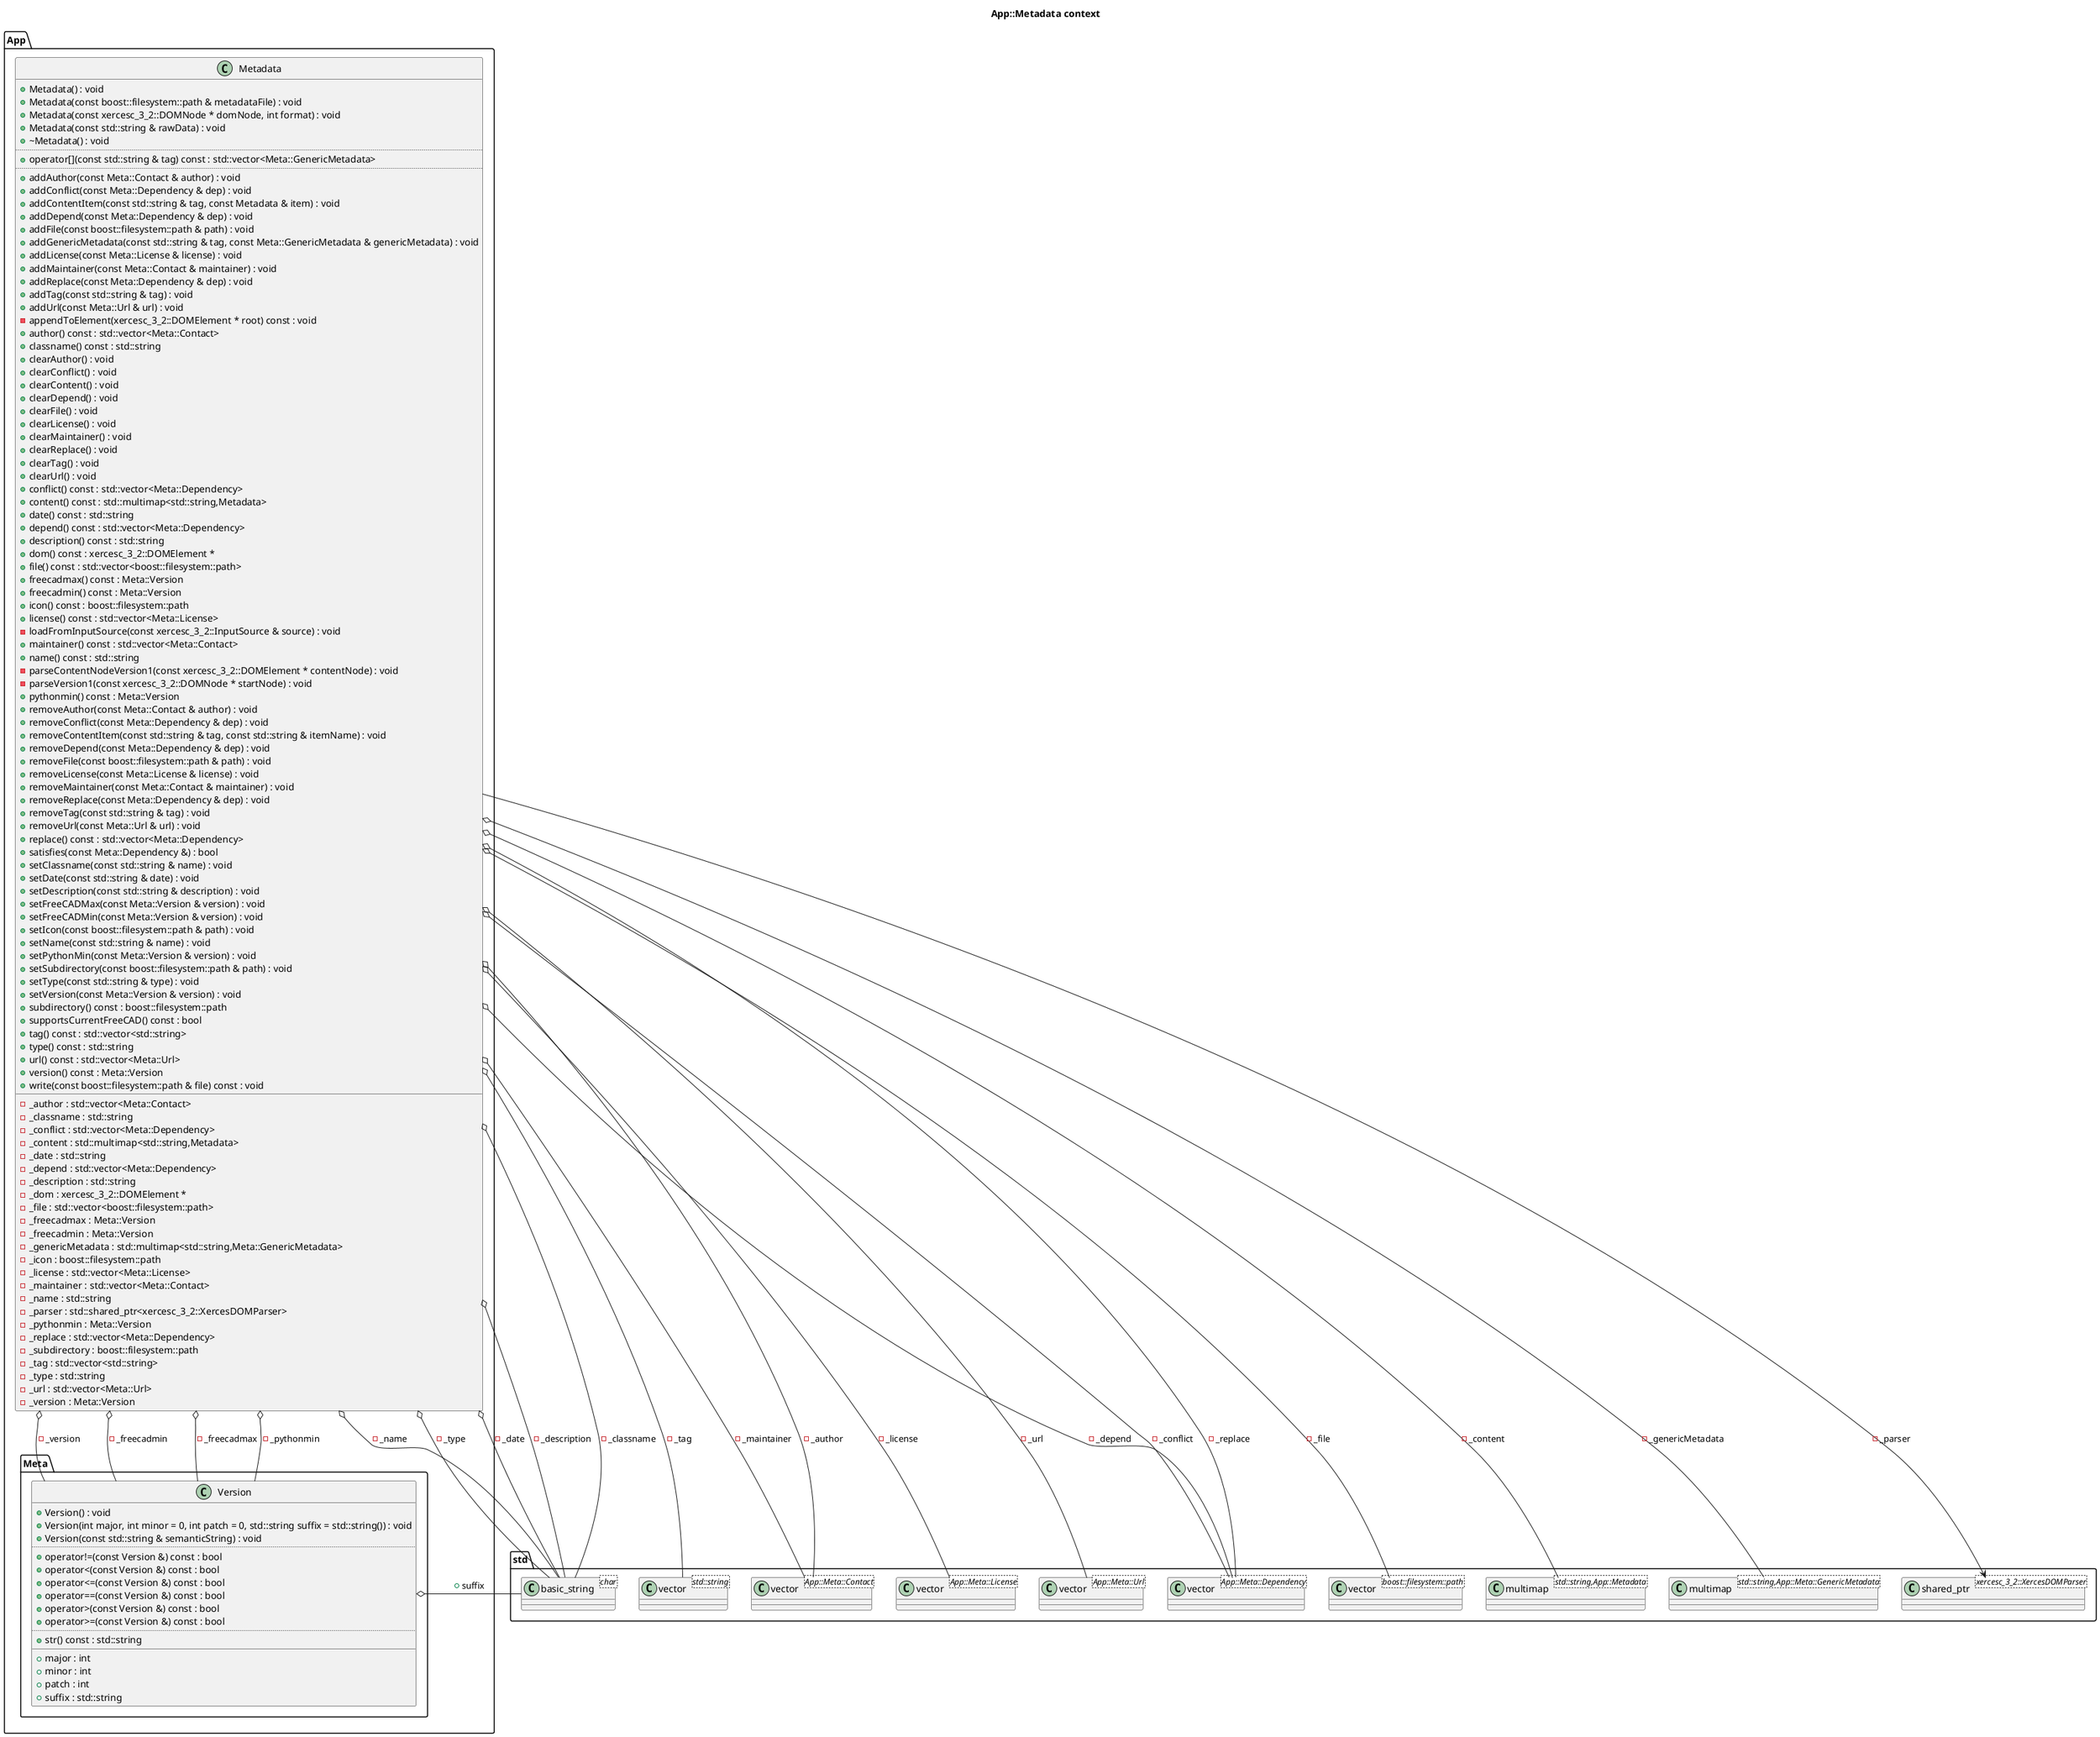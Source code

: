 @startuml
title App::Metadata context
package [std] as C_0009971158671206323968 {
class "basic_string<char>" as C_0001275076681856179721
class C_0001275076681856179721 [[https://github.com/FreeCAD/FreeCAD/blob/2fcc5317fe3aee96ca73475986a577719fc78e20/src/Base/Type.h#L133{basic_string}]] {
__
}
class "vector<std::string>" as C_0001347152004389415025
class C_0001347152004389415025 [[https://github.com/FreeCAD/FreeCAD/blob/2fcc5317fe3aee96ca73475986a577719fc78e20/src/Base/Reader.h#L255{vector}]] {
__
}
class "vector<App::Meta::Contact>" as C_0001985648904068597344
class C_0001985648904068597344 [[https://github.com/FreeCAD/FreeCAD/blob/2fcc5317fe3aee96ca73475986a577719fc78e20/src/App/Metadata.h#L228{vector}]] {
__
}
class "vector<App::Meta::License>" as C_0003094525457043069843
class C_0003094525457043069843 [[https://github.com/FreeCAD/FreeCAD/blob/2fcc5317fe3aee96ca73475986a577719fc78e20/src/App/Metadata.h#L230{vector}]] {
__
}
class "vector<App::Meta::Url>" as C_0013480699619800097301
class C_0013480699619800097301 [[https://github.com/FreeCAD/FreeCAD/blob/2fcc5317fe3aee96ca73475986a577719fc78e20/src/App/Metadata.h#L231{vector}]] {
__
}
class "vector<App::Meta::Dependency>" as C_0008870901595533072928
class C_0008870901595533072928 [[https://github.com/FreeCAD/FreeCAD/blob/2fcc5317fe3aee96ca73475986a577719fc78e20/src/App/Metadata.h#L236{vector}]] {
__
}
class "vector<boost::filesystem::path>" as C_0002887487609506098978
class C_0002887487609506098978 [[https://github.com/FreeCAD/FreeCAD/blob/2fcc5317fe3aee96ca73475986a577719fc78e20/src/App/Metadata.h#L248{vector}]] {
__
}
class "multimap<std::string,App::Metadata>" as C_0009115455889877705864
class C_0009115455889877705864 [[https://github.com/FreeCAD/FreeCAD/blob/2fcc5317fe3aee96ca73475986a577719fc78e20/src/App/Metadata.h#L269{multimap}]] {
__
}
class "multimap<std::string,App::Meta::GenericMetadata>" as C_0011941298585386816834
class C_0011941298585386816834 [[https://github.com/FreeCAD/FreeCAD/blob/2fcc5317fe3aee96ca73475986a577719fc78e20/src/App/Metadata.h#L375{multimap}]] {
__
}
class "shared_ptr<xercesc_3_2::XercesDOMParser>" as C_0008588813797623764331
class C_0008588813797623764331 [[https://github.com/FreeCAD/FreeCAD/blob/2fcc5317fe3aee96ca73475986a577719fc78e20/src/App/Metadata.h#L378{shared_ptr}]] {
__
}
}
package [App] as C_0018282610363821501524 {
package [Meta] as C_0018270916162518928430 {
class "Version" as C_0018099229163711272065
class C_0018099229163711272065 [[https://github.com/FreeCAD/FreeCAD/blob/2fcc5317fe3aee96ca73475986a577719fc78e20/src/App/Metadata.h#L103{Version}]] {
+Version() : void [[[https://github.com/FreeCAD/FreeCAD/blob/2fcc5317fe3aee96ca73475986a577719fc78e20/src/App/Metadata.h#L104{Version}]]]
+Version(int major, int minor = 0, int patch = 0, std::string suffix = std::string()) : void [[[https://github.com/FreeCAD/FreeCAD/blob/2fcc5317fe3aee96ca73475986a577719fc78e20/src/App/Metadata.h#L105{Version}]]]
+Version(const std::string & semanticString) : void [[[https://github.com/FreeCAD/FreeCAD/blob/2fcc5317fe3aee96ca73475986a577719fc78e20/src/App/Metadata.h#L107{Version}]]]
..
+operator!=(const Version &) const : bool [[[https://github.com/FreeCAD/FreeCAD/blob/2fcc5317fe3aee96ca73475986a577719fc78e20/src/App/Metadata.h#L121{operator!=}]]]
+operator<(const Version &) const : bool [[[https://github.com/FreeCAD/FreeCAD/blob/2fcc5317fe3aee96ca73475986a577719fc78e20/src/App/Metadata.h#L116{operator<}]]]
+operator<=(const Version &) const : bool [[[https://github.com/FreeCAD/FreeCAD/blob/2fcc5317fe3aee96ca73475986a577719fc78e20/src/App/Metadata.h#L118{operator<=}]]]
+operator==(const Version &) const : bool [[[https://github.com/FreeCAD/FreeCAD/blob/2fcc5317fe3aee96ca73475986a577719fc78e20/src/App/Metadata.h#L120{operator==}]]]
+operator>(const Version &) const : bool [[[https://github.com/FreeCAD/FreeCAD/blob/2fcc5317fe3aee96ca73475986a577719fc78e20/src/App/Metadata.h#L117{operator>}]]]
+operator>=(const Version &) const : bool [[[https://github.com/FreeCAD/FreeCAD/blob/2fcc5317fe3aee96ca73475986a577719fc78e20/src/App/Metadata.h#L119{operator>=}]]]
..
+str() const : std::string [[[https://github.com/FreeCAD/FreeCAD/blob/2fcc5317fe3aee96ca73475986a577719fc78e20/src/App/Metadata.h#L114{str}]]]
__
+major : int [[[https://github.com/FreeCAD/FreeCAD/blob/2fcc5317fe3aee96ca73475986a577719fc78e20/src/App/Metadata.h#L109{major}]]]
+minor : int [[[https://github.com/FreeCAD/FreeCAD/blob/2fcc5317fe3aee96ca73475986a577719fc78e20/src/App/Metadata.h#L110{minor}]]]
+patch : int [[[https://github.com/FreeCAD/FreeCAD/blob/2fcc5317fe3aee96ca73475986a577719fc78e20/src/App/Metadata.h#L111{patch}]]]
+suffix : std::string [[[https://github.com/FreeCAD/FreeCAD/blob/2fcc5317fe3aee96ca73475986a577719fc78e20/src/App/Metadata.h#L112{suffix}]]]
}
}
class "Metadata" as C_0006748241260794213528
class C_0006748241260794213528 [[https://github.com/FreeCAD/FreeCAD/blob/2fcc5317fe3aee96ca73475986a577719fc78e20/src/App/Metadata.h#L188{Metadata}]] {
+Metadata() : void [[[https://github.com/FreeCAD/FreeCAD/blob/2fcc5317fe3aee96ca73475986a577719fc78e20/src/App/Metadata.h#L191{Metadata}]]]
+Metadata(const boost::filesystem::path & metadataFile) : void [[[https://github.com/FreeCAD/FreeCAD/blob/2fcc5317fe3aee96ca73475986a577719fc78e20/src/App/Metadata.h#L199{Metadata}]]]
+Metadata(const xercesc_3_2::DOMNode * domNode, int format) : void [[[https://github.com/FreeCAD/FreeCAD/blob/2fcc5317fe3aee96ca73475986a577719fc78e20/src/App/Metadata.h#L207{Metadata}]]]
+Metadata(const std::string & rawData) : void [[[https://github.com/FreeCAD/FreeCAD/blob/2fcc5317fe3aee96ca73475986a577719fc78e20/src/App/Metadata.h#L212{Metadata}]]]
+~Metadata() : void [[[https://github.com/FreeCAD/FreeCAD/blob/2fcc5317fe3aee96ca73475986a577719fc78e20/src/App/Metadata.h#L214{~Metadata}]]]
..
+operator[](const std::string & tag) const : std::vector<Meta::GenericMetadata> [[[https://github.com/FreeCAD/FreeCAD/blob/2fcc5317fe3aee96ca73475986a577719fc78e20/src/App/Metadata.h#L279{operator[]}]]]
..
+addAuthor(const Meta::Contact & author) : void [[[https://github.com/FreeCAD/FreeCAD/blob/2fcc5317fe3aee96ca73475986a577719fc78e20/src/App/Metadata.h#L296{addAuthor}]]]
+addConflict(const Meta::Dependency & dep) : void [[[https://github.com/FreeCAD/FreeCAD/blob/2fcc5317fe3aee96ca73475986a577719fc78e20/src/App/Metadata.h#L298{addConflict}]]]
+addContentItem(const std::string & tag, const Metadata & item) : void [[[https://github.com/FreeCAD/FreeCAD/blob/2fcc5317fe3aee96ca73475986a577719fc78e20/src/App/Metadata.h#L305{addContentItem}]]]
+addDepend(const Meta::Dependency & dep) : void [[[https://github.com/FreeCAD/FreeCAD/blob/2fcc5317fe3aee96ca73475986a577719fc78e20/src/App/Metadata.h#L297{addDepend}]]]
+addFile(const boost::filesystem::path & path) : void [[[https://github.com/FreeCAD/FreeCAD/blob/2fcc5317fe3aee96ca73475986a577719fc78e20/src/App/Metadata.h#L304{addFile}]]]
+addGenericMetadata(const std::string & tag, const Meta::GenericMetadata & genericMetadata) : void [[[https://github.com/FreeCAD/FreeCAD/blob/2fcc5317fe3aee96ca73475986a577719fc78e20/src/App/Metadata.h#L309{addGenericMetadata}]]]
+addLicense(const Meta::License & license) : void [[[https://github.com/FreeCAD/FreeCAD/blob/2fcc5317fe3aee96ca73475986a577719fc78e20/src/App/Metadata.h#L294{addLicense}]]]
+addMaintainer(const Meta::Contact & maintainer) : void [[[https://github.com/FreeCAD/FreeCAD/blob/2fcc5317fe3aee96ca73475986a577719fc78e20/src/App/Metadata.h#L293{addMaintainer}]]]
+addReplace(const Meta::Dependency & dep) : void [[[https://github.com/FreeCAD/FreeCAD/blob/2fcc5317fe3aee96ca73475986a577719fc78e20/src/App/Metadata.h#L299{addReplace}]]]
+addTag(const std::string & tag) : void [[[https://github.com/FreeCAD/FreeCAD/blob/2fcc5317fe3aee96ca73475986a577719fc78e20/src/App/Metadata.h#L300{addTag}]]]
+addUrl(const Meta::Url & url) : void [[[https://github.com/FreeCAD/FreeCAD/blob/2fcc5317fe3aee96ca73475986a577719fc78e20/src/App/Metadata.h#L295{addUrl}]]]
-appendToElement(xercesc_3_2::DOMElement * root) const : void [[[https://github.com/FreeCAD/FreeCAD/blob/2fcc5317fe3aee96ca73475986a577719fc78e20/src/App/Metadata.h#L384{appendToElement}]]]
+author() const : std::vector<Meta::Contact> [[[https://github.com/FreeCAD/FreeCAD/blob/2fcc5317fe3aee96ca73475986a577719fc78e20/src/App/Metadata.h#L234{author}]]]
+classname() const : std::string [[[https://github.com/FreeCAD/FreeCAD/blob/2fcc5317fe3aee96ca73475986a577719fc78e20/src/App/Metadata.h#L244{classname}]]]
+clearAuthor() : void [[[https://github.com/FreeCAD/FreeCAD/blob/2fcc5317fe3aee96ca73475986a577719fc78e20/src/App/Metadata.h#L328{clearAuthor}]]]
+clearConflict() : void [[[https://github.com/FreeCAD/FreeCAD/blob/2fcc5317fe3aee96ca73475986a577719fc78e20/src/App/Metadata.h#L330{clearConflict}]]]
+clearContent() : void [[[https://github.com/FreeCAD/FreeCAD/blob/2fcc5317fe3aee96ca73475986a577719fc78e20/src/App/Metadata.h#L324{clearContent}]]]
+clearDepend() : void [[[https://github.com/FreeCAD/FreeCAD/blob/2fcc5317fe3aee96ca73475986a577719fc78e20/src/App/Metadata.h#L329{clearDepend}]]]
+clearFile() : void [[[https://github.com/FreeCAD/FreeCAD/blob/2fcc5317fe3aee96ca73475986a577719fc78e20/src/App/Metadata.h#L333{clearFile}]]]
+clearLicense() : void [[[https://github.com/FreeCAD/FreeCAD/blob/2fcc5317fe3aee96ca73475986a577719fc78e20/src/App/Metadata.h#L326{clearLicense}]]]
+clearMaintainer() : void [[[https://github.com/FreeCAD/FreeCAD/blob/2fcc5317fe3aee96ca73475986a577719fc78e20/src/App/Metadata.h#L325{clearMaintainer}]]]
+clearReplace() : void [[[https://github.com/FreeCAD/FreeCAD/blob/2fcc5317fe3aee96ca73475986a577719fc78e20/src/App/Metadata.h#L331{clearReplace}]]]
+clearTag() : void [[[https://github.com/FreeCAD/FreeCAD/blob/2fcc5317fe3aee96ca73475986a577719fc78e20/src/App/Metadata.h#L332{clearTag}]]]
+clearUrl() : void [[[https://github.com/FreeCAD/FreeCAD/blob/2fcc5317fe3aee96ca73475986a577719fc78e20/src/App/Metadata.h#L327{clearUrl}]]]
+conflict() const : std::vector<Meta::Dependency> [[[https://github.com/FreeCAD/FreeCAD/blob/2fcc5317fe3aee96ca73475986a577719fc78e20/src/App/Metadata.h#L238{conflict}]]]
+content() const : std::multimap<std::string,Metadata> [[[https://github.com/FreeCAD/FreeCAD/blob/2fcc5317fe3aee96ca73475986a577719fc78e20/src/App/Metadata.h#L269{content}]]]
+date() const : std::string [[[https://github.com/FreeCAD/FreeCAD/blob/2fcc5317fe3aee96ca73475986a577719fc78e20/src/App/Metadata.h#L224{date}]]]
+depend() const : std::vector<Meta::Dependency> [[[https://github.com/FreeCAD/FreeCAD/blob/2fcc5317fe3aee96ca73475986a577719fc78e20/src/App/Metadata.h#L236{depend}]]]
+description() const : std::string [[[https://github.com/FreeCAD/FreeCAD/blob/2fcc5317fe3aee96ca73475986a577719fc78e20/src/App/Metadata.h#L226{description}]]]
+dom() const : xercesc_3_2::DOMElement * [[[https://github.com/FreeCAD/FreeCAD/blob/2fcc5317fe3aee96ca73475986a577719fc78e20/src/App/Metadata.h#L284{dom}]]]
+file() const : std::vector<boost::filesystem::path> [[[https://github.com/FreeCAD/FreeCAD/blob/2fcc5317fe3aee96ca73475986a577719fc78e20/src/App/Metadata.h#L248{file}]]]
+freecadmax() const : Meta::Version [[[https://github.com/FreeCAD/FreeCAD/blob/2fcc5317fe3aee96ca73475986a577719fc78e20/src/App/Metadata.h#L250{freecadmax}]]]
+freecadmin() const : Meta::Version [[[https://github.com/FreeCAD/FreeCAD/blob/2fcc5317fe3aee96ca73475986a577719fc78e20/src/App/Metadata.h#L249{freecadmin}]]]
+icon() const : boost::filesystem::path [[[https://github.com/FreeCAD/FreeCAD/blob/2fcc5317fe3aee96ca73475986a577719fc78e20/src/App/Metadata.h#L242{icon}]]]
+license() const : std::vector<Meta::License> [[[https://github.com/FreeCAD/FreeCAD/blob/2fcc5317fe3aee96ca73475986a577719fc78e20/src/App/Metadata.h#L230{license}]]]
-loadFromInputSource(const xercesc_3_2::InputSource & source) : void [[[https://github.com/FreeCAD/FreeCAD/blob/2fcc5317fe3aee96ca73475986a577719fc78e20/src/App/Metadata.h#L380{loadFromInputSource}]]]
+maintainer() const : std::vector<Meta::Contact> [[[https://github.com/FreeCAD/FreeCAD/blob/2fcc5317fe3aee96ca73475986a577719fc78e20/src/App/Metadata.h#L228{maintainer}]]]
+name() const : std::string [[[https://github.com/FreeCAD/FreeCAD/blob/2fcc5317fe3aee96ca73475986a577719fc78e20/src/App/Metadata.h#L221{name}]]]
-parseContentNodeVersion1(const xercesc_3_2::DOMElement * contentNode) : void [[[https://github.com/FreeCAD/FreeCAD/blob/2fcc5317fe3aee96ca73475986a577719fc78e20/src/App/Metadata.h#L382{parseContentNodeVersion1}]]]
-parseVersion1(const xercesc_3_2::DOMNode * startNode) : void [[[https://github.com/FreeCAD/FreeCAD/blob/2fcc5317fe3aee96ca73475986a577719fc78e20/src/App/Metadata.h#L381{parseVersion1}]]]
+pythonmin() const : Meta::Version [[[https://github.com/FreeCAD/FreeCAD/blob/2fcc5317fe3aee96ca73475986a577719fc78e20/src/App/Metadata.h#L251{pythonmin}]]]
+removeAuthor(const Meta::Contact & author) : void [[[https://github.com/FreeCAD/FreeCAD/blob/2fcc5317fe3aee96ca73475986a577719fc78e20/src/App/Metadata.h#L316{removeAuthor}]]]
+removeConflict(const Meta::Dependency & dep) : void [[[https://github.com/FreeCAD/FreeCAD/blob/2fcc5317fe3aee96ca73475986a577719fc78e20/src/App/Metadata.h#L318{removeConflict}]]]
+removeContentItem(const std::string & tag, const std::string & itemName) : void [[[https://github.com/FreeCAD/FreeCAD/blob/2fcc5317fe3aee96ca73475986a577719fc78e20/src/App/Metadata.h#L312{removeContentItem}]]]
+removeDepend(const Meta::Dependency & dep) : void [[[https://github.com/FreeCAD/FreeCAD/blob/2fcc5317fe3aee96ca73475986a577719fc78e20/src/App/Metadata.h#L317{removeDepend}]]]
+removeFile(const boost::filesystem::path & path) : void [[[https://github.com/FreeCAD/FreeCAD/blob/2fcc5317fe3aee96ca73475986a577719fc78e20/src/App/Metadata.h#L321{removeFile}]]]
+removeLicense(const Meta::License & license) : void [[[https://github.com/FreeCAD/FreeCAD/blob/2fcc5317fe3aee96ca73475986a577719fc78e20/src/App/Metadata.h#L314{removeLicense}]]]
+removeMaintainer(const Meta::Contact & maintainer) : void [[[https://github.com/FreeCAD/FreeCAD/blob/2fcc5317fe3aee96ca73475986a577719fc78e20/src/App/Metadata.h#L313{removeMaintainer}]]]
+removeReplace(const Meta::Dependency & dep) : void [[[https://github.com/FreeCAD/FreeCAD/blob/2fcc5317fe3aee96ca73475986a577719fc78e20/src/App/Metadata.h#L319{removeReplace}]]]
+removeTag(const std::string & tag) : void [[[https://github.com/FreeCAD/FreeCAD/blob/2fcc5317fe3aee96ca73475986a577719fc78e20/src/App/Metadata.h#L320{removeTag}]]]
+removeUrl(const Meta::Url & url) : void [[[https://github.com/FreeCAD/FreeCAD/blob/2fcc5317fe3aee96ca73475986a577719fc78e20/src/App/Metadata.h#L315{removeUrl}]]]
+replace() const : std::vector<Meta::Dependency> [[[https://github.com/FreeCAD/FreeCAD/blob/2fcc5317fe3aee96ca73475986a577719fc78e20/src/App/Metadata.h#L240{replace}]]]
+satisfies(const Meta::Dependency &) : bool [[[https://github.com/FreeCAD/FreeCAD/blob/2fcc5317fe3aee96ca73475986a577719fc78e20/src/App/Metadata.h#L343{satisfies}]]]
+setClassname(const std::string & name) : void [[[https://github.com/FreeCAD/FreeCAD/blob/2fcc5317fe3aee96ca73475986a577719fc78e20/src/App/Metadata.h#L302{setClassname}]]]
+setDate(const std::string & date) : void [[[https://github.com/FreeCAD/FreeCAD/blob/2fcc5317fe3aee96ca73475986a577719fc78e20/src/App/Metadata.h#L291{setDate}]]]
+setDescription(const std::string & description) : void [[[https://github.com/FreeCAD/FreeCAD/blob/2fcc5317fe3aee96ca73475986a577719fc78e20/src/App/Metadata.h#L292{setDescription}]]]
+setFreeCADMax(const Meta::Version & version) : void [[[https://github.com/FreeCAD/FreeCAD/blob/2fcc5317fe3aee96ca73475986a577719fc78e20/src/App/Metadata.h#L307{setFreeCADMax}]]]
+setFreeCADMin(const Meta::Version & version) : void [[[https://github.com/FreeCAD/FreeCAD/blob/2fcc5317fe3aee96ca73475986a577719fc78e20/src/App/Metadata.h#L306{setFreeCADMin}]]]
+setIcon(const boost::filesystem::path & path) : void [[[https://github.com/FreeCAD/FreeCAD/blob/2fcc5317fe3aee96ca73475986a577719fc78e20/src/App/Metadata.h#L301{setIcon}]]]
+setName(const std::string & name) : void [[[https://github.com/FreeCAD/FreeCAD/blob/2fcc5317fe3aee96ca73475986a577719fc78e20/src/App/Metadata.h#L288{setName}]]]
+setPythonMin(const Meta::Version & version) : void [[[https://github.com/FreeCAD/FreeCAD/blob/2fcc5317fe3aee96ca73475986a577719fc78e20/src/App/Metadata.h#L308{setPythonMin}]]]
+setSubdirectory(const boost::filesystem::path & path) : void [[[https://github.com/FreeCAD/FreeCAD/blob/2fcc5317fe3aee96ca73475986a577719fc78e20/src/App/Metadata.h#L303{setSubdirectory}]]]
+setType(const std::string & type) : void [[[https://github.com/FreeCAD/FreeCAD/blob/2fcc5317fe3aee96ca73475986a577719fc78e20/src/App/Metadata.h#L289{setType}]]]
+setVersion(const Meta::Version & version) : void [[[https://github.com/FreeCAD/FreeCAD/blob/2fcc5317fe3aee96ca73475986a577719fc78e20/src/App/Metadata.h#L290{setVersion}]]]
+subdirectory() const : boost::filesystem::path [[[https://github.com/FreeCAD/FreeCAD/blob/2fcc5317fe3aee96ca73475986a577719fc78e20/src/App/Metadata.h#L246{subdirectory}]]]
+supportsCurrentFreeCAD() const : bool [[[https://github.com/FreeCAD/FreeCAD/blob/2fcc5317fe3aee96ca73475986a577719fc78e20/src/App/Metadata.h#L349{supportsCurrentFreeCAD}]]]
+tag() const : std::vector<std::string> [[[https://github.com/FreeCAD/FreeCAD/blob/2fcc5317fe3aee96ca73475986a577719fc78e20/src/App/Metadata.h#L241{tag}]]]
+type() const : std::string [[[https://github.com/FreeCAD/FreeCAD/blob/2fcc5317fe3aee96ca73475986a577719fc78e20/src/App/Metadata.h#L222{type}]]]
+url() const : std::vector<Meta::Url> [[[https://github.com/FreeCAD/FreeCAD/blob/2fcc5317fe3aee96ca73475986a577719fc78e20/src/App/Metadata.h#L231{url}]]]
+version() const : Meta::Version [[[https://github.com/FreeCAD/FreeCAD/blob/2fcc5317fe3aee96ca73475986a577719fc78e20/src/App/Metadata.h#L223{version}]]]
+write(const boost::filesystem::path & file) const : void [[[https://github.com/FreeCAD/FreeCAD/blob/2fcc5317fe3aee96ca73475986a577719fc78e20/src/App/Metadata.h#L338{write}]]]
__
-_author : std::vector<Meta::Contact> [[[https://github.com/FreeCAD/FreeCAD/blob/2fcc5317fe3aee96ca73475986a577719fc78e20/src/App/Metadata.h#L360{_author}]]]
-_classname : std::string [[[https://github.com/FreeCAD/FreeCAD/blob/2fcc5317fe3aee96ca73475986a577719fc78e20/src/App/Metadata.h#L366{_classname}]]]
-_conflict : std::vector<Meta::Dependency> [[[https://github.com/FreeCAD/FreeCAD/blob/2fcc5317fe3aee96ca73475986a577719fc78e20/src/App/Metadata.h#L362{_conflict}]]]
-_content : std::multimap<std::string,Metadata> [[[https://github.com/FreeCAD/FreeCAD/blob/2fcc5317fe3aee96ca73475986a577719fc78e20/src/App/Metadata.h#L373{_content}]]]
-_date : std::string [[[https://github.com/FreeCAD/FreeCAD/blob/2fcc5317fe3aee96ca73475986a577719fc78e20/src/App/Metadata.h#L355{_date}]]]
-_depend : std::vector<Meta::Dependency> [[[https://github.com/FreeCAD/FreeCAD/blob/2fcc5317fe3aee96ca73475986a577719fc78e20/src/App/Metadata.h#L361{_depend}]]]
-_description : std::string [[[https://github.com/FreeCAD/FreeCAD/blob/2fcc5317fe3aee96ca73475986a577719fc78e20/src/App/Metadata.h#L356{_description}]]]
-_dom : xercesc_3_2::DOMElement * [[[https://github.com/FreeCAD/FreeCAD/blob/2fcc5317fe3aee96ca73475986a577719fc78e20/src/App/Metadata.h#L377{_dom}]]]
-_file : std::vector<boost::filesystem::path> [[[https://github.com/FreeCAD/FreeCAD/blob/2fcc5317fe3aee96ca73475986a577719fc78e20/src/App/Metadata.h#L368{_file}]]]
-_freecadmax : Meta::Version [[[https://github.com/FreeCAD/FreeCAD/blob/2fcc5317fe3aee96ca73475986a577719fc78e20/src/App/Metadata.h#L370{_freecadmax}]]]
-_freecadmin : Meta::Version [[[https://github.com/FreeCAD/FreeCAD/blob/2fcc5317fe3aee96ca73475986a577719fc78e20/src/App/Metadata.h#L369{_freecadmin}]]]
-_genericMetadata : std::multimap<std::string,Meta::GenericMetadata> [[[https://github.com/FreeCAD/FreeCAD/blob/2fcc5317fe3aee96ca73475986a577719fc78e20/src/App/Metadata.h#L375{_genericMetadata}]]]
-_icon : boost::filesystem::path [[[https://github.com/FreeCAD/FreeCAD/blob/2fcc5317fe3aee96ca73475986a577719fc78e20/src/App/Metadata.h#L365{_icon}]]]
-_license : std::vector<Meta::License> [[[https://github.com/FreeCAD/FreeCAD/blob/2fcc5317fe3aee96ca73475986a577719fc78e20/src/App/Metadata.h#L358{_license}]]]
-_maintainer : std::vector<Meta::Contact> [[[https://github.com/FreeCAD/FreeCAD/blob/2fcc5317fe3aee96ca73475986a577719fc78e20/src/App/Metadata.h#L357{_maintainer}]]]
-_name : std::string [[[https://github.com/FreeCAD/FreeCAD/blob/2fcc5317fe3aee96ca73475986a577719fc78e20/src/App/Metadata.h#L352{_name}]]]
-_parser : std::shared_ptr<xercesc_3_2::XercesDOMParser> [[[https://github.com/FreeCAD/FreeCAD/blob/2fcc5317fe3aee96ca73475986a577719fc78e20/src/App/Metadata.h#L378{_parser}]]]
-_pythonmin : Meta::Version [[[https://github.com/FreeCAD/FreeCAD/blob/2fcc5317fe3aee96ca73475986a577719fc78e20/src/App/Metadata.h#L371{_pythonmin}]]]
-_replace : std::vector<Meta::Dependency> [[[https://github.com/FreeCAD/FreeCAD/blob/2fcc5317fe3aee96ca73475986a577719fc78e20/src/App/Metadata.h#L363{_replace}]]]
-_subdirectory : boost::filesystem::path [[[https://github.com/FreeCAD/FreeCAD/blob/2fcc5317fe3aee96ca73475986a577719fc78e20/src/App/Metadata.h#L367{_subdirectory}]]]
-_tag : std::vector<std::string> [[[https://github.com/FreeCAD/FreeCAD/blob/2fcc5317fe3aee96ca73475986a577719fc78e20/src/App/Metadata.h#L364{_tag}]]]
-_type : std::string [[[https://github.com/FreeCAD/FreeCAD/blob/2fcc5317fe3aee96ca73475986a577719fc78e20/src/App/Metadata.h#L353{_type}]]]
-_url : std::vector<Meta::Url> [[[https://github.com/FreeCAD/FreeCAD/blob/2fcc5317fe3aee96ca73475986a577719fc78e20/src/App/Metadata.h#L359{_url}]]]
-_version : Meta::Version [[[https://github.com/FreeCAD/FreeCAD/blob/2fcc5317fe3aee96ca73475986a577719fc78e20/src/App/Metadata.h#L354{_version}]]]
}
}
C_0018099229163711272065 o-- C_0001275076681856179721 [[https://github.com/FreeCAD/FreeCAD/blob/2fcc5317fe3aee96ca73475986a577719fc78e20/src/App/Metadata.h#L112{suffix}]] : +suffix
C_0006748241260794213528 o-- C_0001275076681856179721 [[https://github.com/FreeCAD/FreeCAD/blob/2fcc5317fe3aee96ca73475986a577719fc78e20/src/App/Metadata.h#L352{_name}]] : -_name
C_0006748241260794213528 o-- C_0001275076681856179721 [[https://github.com/FreeCAD/FreeCAD/blob/2fcc5317fe3aee96ca73475986a577719fc78e20/src/App/Metadata.h#L353{_type}]] : -_type
C_0006748241260794213528 o-- C_0018099229163711272065 [[https://github.com/FreeCAD/FreeCAD/blob/2fcc5317fe3aee96ca73475986a577719fc78e20/src/App/Metadata.h#L354{_version}]] : -_version
C_0006748241260794213528 o-- C_0001275076681856179721 [[https://github.com/FreeCAD/FreeCAD/blob/2fcc5317fe3aee96ca73475986a577719fc78e20/src/App/Metadata.h#L355{_date}]] : -_date
C_0006748241260794213528 o-- C_0001275076681856179721 [[https://github.com/FreeCAD/FreeCAD/blob/2fcc5317fe3aee96ca73475986a577719fc78e20/src/App/Metadata.h#L356{_description}]] : -_description
C_0006748241260794213528 o-- C_0001985648904068597344 [[https://github.com/FreeCAD/FreeCAD/blob/2fcc5317fe3aee96ca73475986a577719fc78e20/src/App/Metadata.h#L357{_maintainer}]] : -_maintainer
C_0006748241260794213528 o-- C_0003094525457043069843 [[https://github.com/FreeCAD/FreeCAD/blob/2fcc5317fe3aee96ca73475986a577719fc78e20/src/App/Metadata.h#L358{_license}]] : -_license
C_0006748241260794213528 o-- C_0013480699619800097301 [[https://github.com/FreeCAD/FreeCAD/blob/2fcc5317fe3aee96ca73475986a577719fc78e20/src/App/Metadata.h#L359{_url}]] : -_url
C_0006748241260794213528 o-- C_0001985648904068597344 [[https://github.com/FreeCAD/FreeCAD/blob/2fcc5317fe3aee96ca73475986a577719fc78e20/src/App/Metadata.h#L360{_author}]] : -_author
C_0006748241260794213528 o-- C_0008870901595533072928 [[https://github.com/FreeCAD/FreeCAD/blob/2fcc5317fe3aee96ca73475986a577719fc78e20/src/App/Metadata.h#L361{_depend}]] : -_depend
C_0006748241260794213528 o-- C_0008870901595533072928 [[https://github.com/FreeCAD/FreeCAD/blob/2fcc5317fe3aee96ca73475986a577719fc78e20/src/App/Metadata.h#L362{_conflict}]] : -_conflict
C_0006748241260794213528 o-- C_0008870901595533072928 [[https://github.com/FreeCAD/FreeCAD/blob/2fcc5317fe3aee96ca73475986a577719fc78e20/src/App/Metadata.h#L363{_replace}]] : -_replace
C_0006748241260794213528 o-- C_0001347152004389415025 [[https://github.com/FreeCAD/FreeCAD/blob/2fcc5317fe3aee96ca73475986a577719fc78e20/src/App/Metadata.h#L364{_tag}]] : -_tag
C_0006748241260794213528 o-- C_0001275076681856179721 [[https://github.com/FreeCAD/FreeCAD/blob/2fcc5317fe3aee96ca73475986a577719fc78e20/src/App/Metadata.h#L366{_classname}]] : -_classname
C_0006748241260794213528 o-- C_0002887487609506098978 [[https://github.com/FreeCAD/FreeCAD/blob/2fcc5317fe3aee96ca73475986a577719fc78e20/src/App/Metadata.h#L368{_file}]] : -_file
C_0006748241260794213528 o-- C_0018099229163711272065 [[https://github.com/FreeCAD/FreeCAD/blob/2fcc5317fe3aee96ca73475986a577719fc78e20/src/App/Metadata.h#L369{_freecadmin}]] : -_freecadmin
C_0006748241260794213528 o-- C_0018099229163711272065 [[https://github.com/FreeCAD/FreeCAD/blob/2fcc5317fe3aee96ca73475986a577719fc78e20/src/App/Metadata.h#L370{_freecadmax}]] : -_freecadmax
C_0006748241260794213528 o-- C_0018099229163711272065 [[https://github.com/FreeCAD/FreeCAD/blob/2fcc5317fe3aee96ca73475986a577719fc78e20/src/App/Metadata.h#L371{_pythonmin}]] : -_pythonmin
C_0006748241260794213528 o-- C_0009115455889877705864 [[https://github.com/FreeCAD/FreeCAD/blob/2fcc5317fe3aee96ca73475986a577719fc78e20/src/App/Metadata.h#L373{_content}]] : -_content
C_0006748241260794213528 o-- C_0011941298585386816834 [[https://github.com/FreeCAD/FreeCAD/blob/2fcc5317fe3aee96ca73475986a577719fc78e20/src/App/Metadata.h#L375{_genericMetadata}]] : -_genericMetadata
C_0006748241260794213528 --> C_0008588813797623764331 [[https://github.com/FreeCAD/FreeCAD/blob/2fcc5317fe3aee96ca73475986a577719fc78e20/src/App/Metadata.h#L378{_parser}]] : -_parser

'Generated with clang-uml, version 0.6.1
'LLVM version Ubuntu clang version 19.1.1 (1ubuntu1)
@enduml
